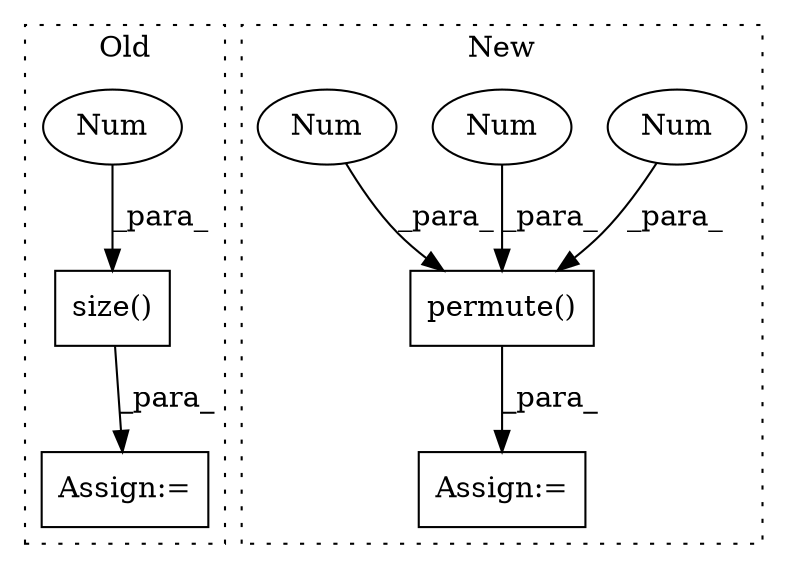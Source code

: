 digraph G {
subgraph cluster0 {
1 [label="size()" a="75" s="2729,2745" l="15,1" shape="box"];
7 [label="Num" a="76" s="2744" l="1" shape="ellipse"];
8 [label="Assign:=" a="68" s="2726" l="3" shape="box"];
label = "Old";
style="dotted";
}
subgraph cluster1 {
2 [label="permute()" a="75" s="2587,2618" l="18,1" shape="box"];
3 [label="Num" a="76" s="2617" l="1" shape="ellipse"];
4 [label="Num" a="76" s="2611" l="1" shape="ellipse"];
5 [label="Num" a="76" s="2614" l="1" shape="ellipse"];
6 [label="Assign:=" a="68" s="3134" l="3" shape="box"];
label = "New";
style="dotted";
}
1 -> 8 [label="_para_"];
2 -> 6 [label="_para_"];
3 -> 2 [label="_para_"];
4 -> 2 [label="_para_"];
5 -> 2 [label="_para_"];
7 -> 1 [label="_para_"];
}